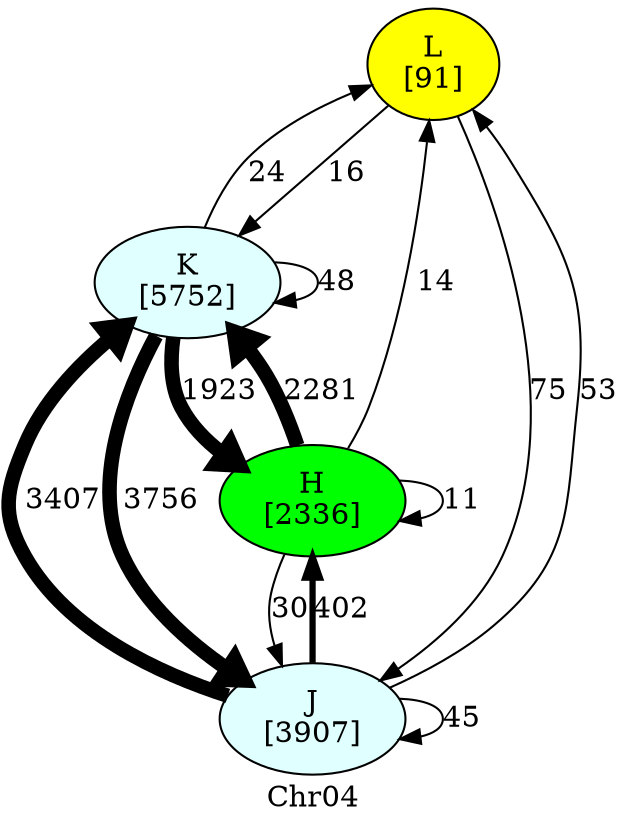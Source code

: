 digraph "" {
	graph [label=Chr04];
	node [label="\N"];
	L	[fillcolor=yellow,
		label="L\n[91]",
		style=filled];
	K	[fillcolor="#e0ffff",
		label="K\n[5752]",
		style=filled];
	L -> K	[label=16,
		penwidth=1];
	J	[fillcolor="#e0ffff",
		label="J\n[3907]",
		style=filled];
	L -> J	[label=75,
		penwidth=1];
	H	[fillcolor="#00ff00",
		label="H\n[2336]",
		style=filled];
	H -> L	[label=14,
		penwidth=1];
	H -> H	[label=11,
		penwidth=1];
	H -> K	[label=2281,
		penwidth=7];
	H -> J	[label=30,
		penwidth=1];
	K -> L	[label=24,
		penwidth=1];
	K -> H	[label=1923,
		penwidth=7];
	K -> K	[label=48,
		penwidth=1];
	K -> J	[label=3756,
		penwidth=7];
	J -> L	[label=53,
		penwidth=1];
	J -> H	[label=402,
		penwidth=3];
	J -> K	[label=3407,
		penwidth=7];
	J -> J	[label=45,
		penwidth=1];
}
